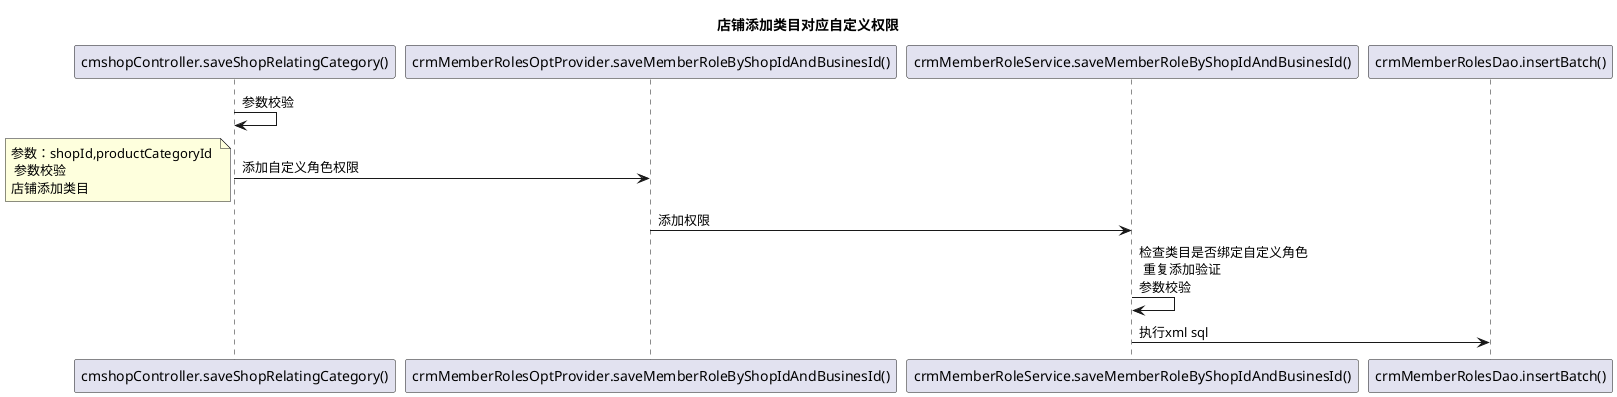 @startuml
title : 店铺添加类目对应自定义权限
"cmshopController.saveShopRelatingCategory()" -> "cmshopController.saveShopRelatingCategory()" :参数校验
"cmshopController.saveShopRelatingCategory()" -> "crmMemberRolesOptProvider.saveMemberRoleByShopIdAndBusinesId()" :添加自定义角色权限

note left :参数：shopId,productCategoryId \n 参数校验 \n店铺添加类目

"crmMemberRolesOptProvider.saveMemberRoleByShopIdAndBusinesId()" -> "crmMemberRoleService.saveMemberRoleByShopIdAndBusinesId()" :添加权限

"crmMemberRoleService.saveMemberRoleByShopIdAndBusinesId()" -> "crmMemberRoleService.saveMemberRoleByShopIdAndBusinesId()": 检查类目是否绑定自定义角色\n 重复添加验证\n参数校验

"crmMemberRoleService.saveMemberRoleByShopIdAndBusinesId()" -> "crmMemberRolesDao.insertBatch()" :  执行xml sql


@enduml